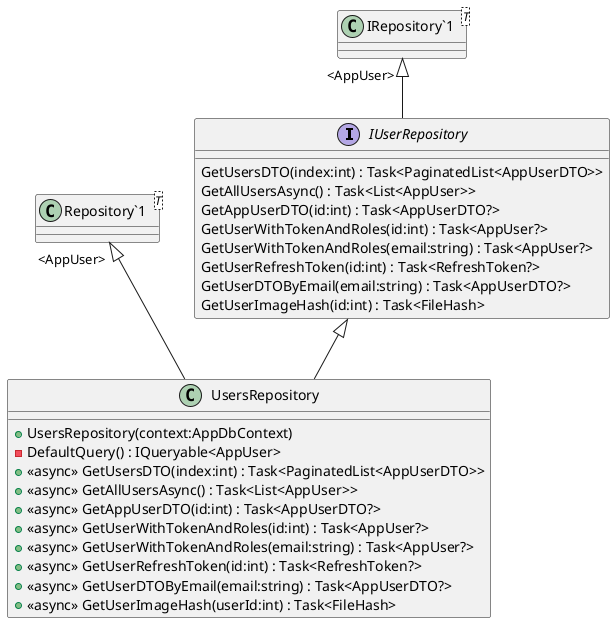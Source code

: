 @startuml
interface IUserRepository {
    GetUsersDTO(index:int) : Task<PaginatedList<AppUserDTO>>
    GetAllUsersAsync() : Task<List<AppUser>>
    GetAppUserDTO(id:int) : Task<AppUserDTO?>
    GetUserWithTokenAndRoles(id:int) : Task<AppUser?>
    GetUserWithTokenAndRoles(email:string) : Task<AppUser?>
    GetUserRefreshToken(id:int) : Task<RefreshToken?>
    GetUserDTOByEmail(email:string) : Task<AppUserDTO?>
    GetUserImageHash(id:int) : Task<FileHash>
}
class UsersRepository {
    + UsersRepository(context:AppDbContext)
    - DefaultQuery() : IQueryable<AppUser>
    + <<async>> GetUsersDTO(index:int) : Task<PaginatedList<AppUserDTO>>
    + <<async>> GetAllUsersAsync() : Task<List<AppUser>>
    + <<async>> GetAppUserDTO(id:int) : Task<AppUserDTO?>
    + <<async>> GetUserWithTokenAndRoles(id:int) : Task<AppUser?>
    + <<async>> GetUserWithTokenAndRoles(email:string) : Task<AppUser?>
    + <<async>> GetUserRefreshToken(id:int) : Task<RefreshToken?>
    + <<async>> GetUserDTOByEmail(email:string) : Task<AppUserDTO?>
    + <<async>> GetUserImageHash(userId:int) : Task<FileHash>
}
class "IRepository`1"<T> {
}
class "Repository`1"<T> {
}
"IRepository`1" "<AppUser>" <|-- IUserRepository
"Repository`1" "<AppUser>" <|-- UsersRepository
IUserRepository <|-- UsersRepository
@enduml
